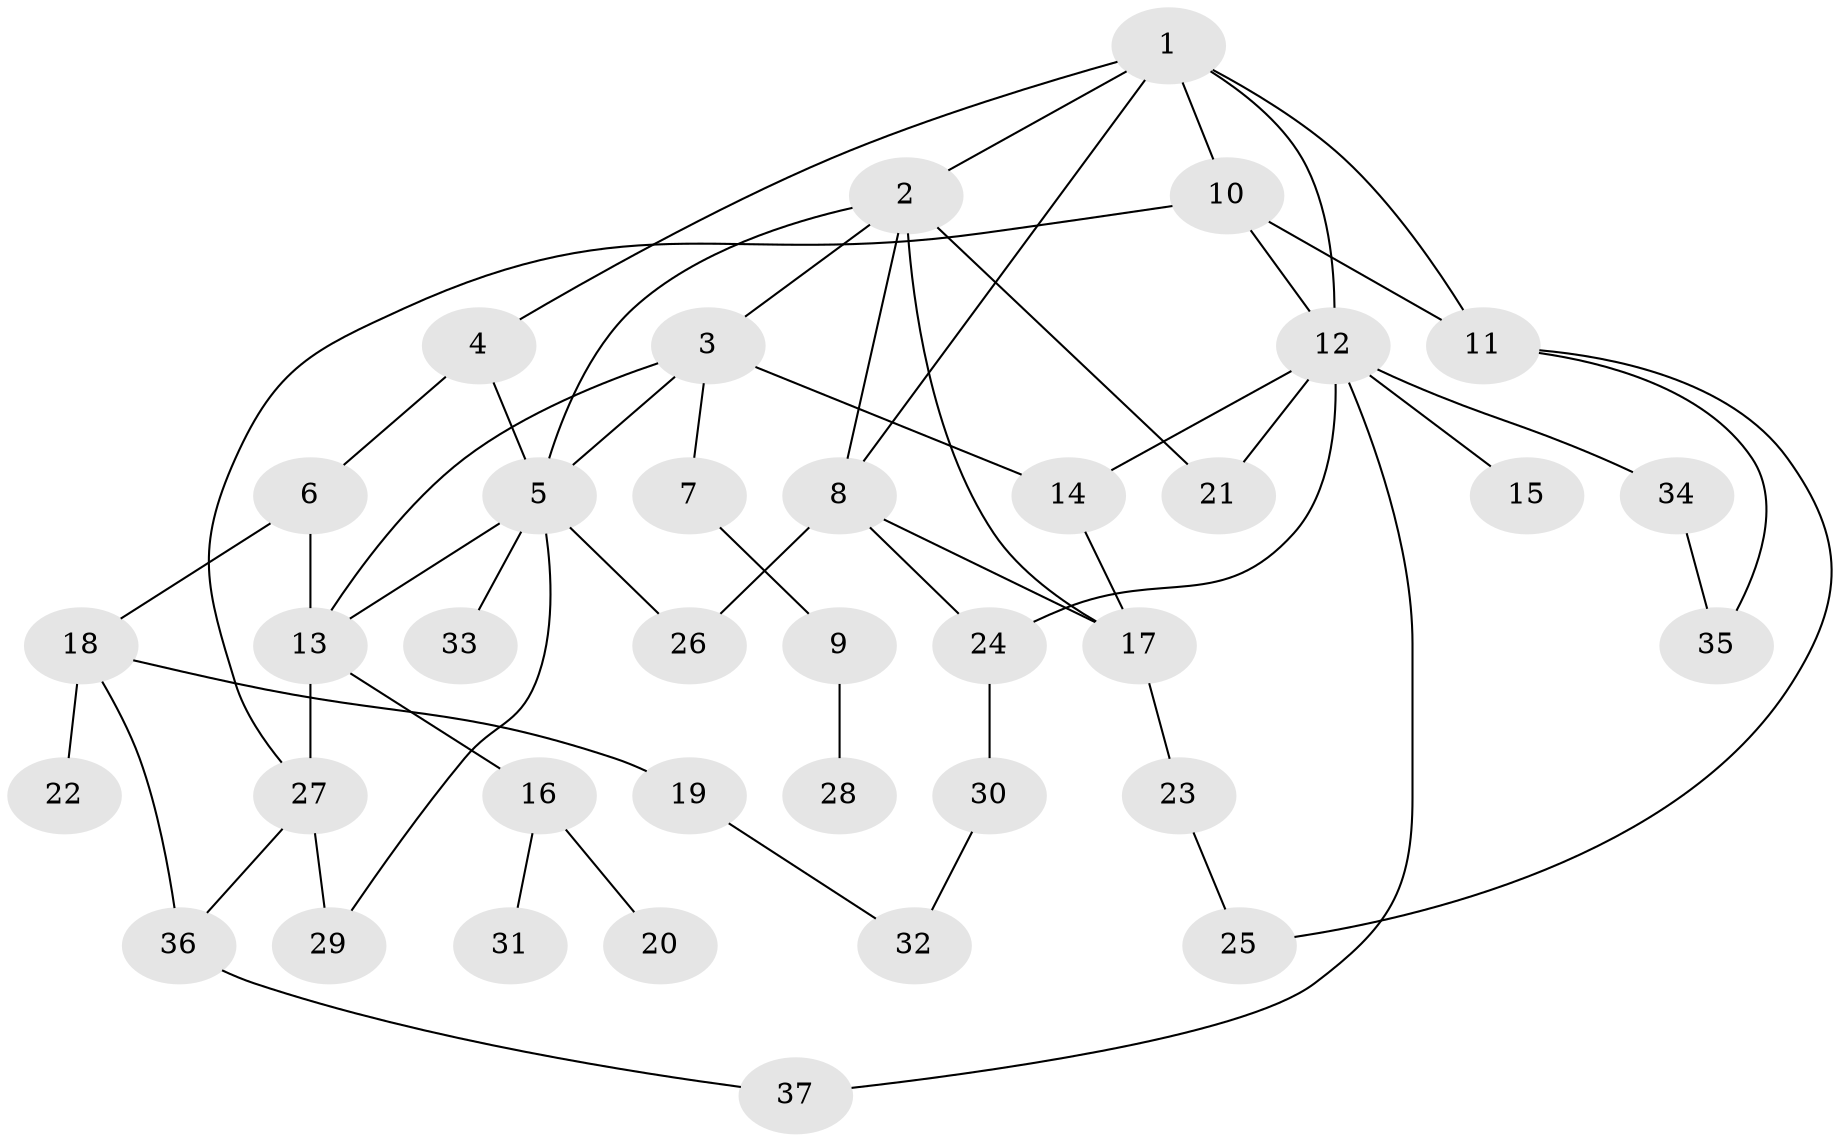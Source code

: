 // original degree distribution, {5: 0.08108108108108109, 4: 0.0945945945945946, 8: 0.013513513513513514, 3: 0.1891891891891892, 2: 0.32432432432432434, 6: 0.02702702702702703, 7: 0.013513513513513514, 1: 0.25675675675675674}
// Generated by graph-tools (version 1.1) at 2025/48/03/04/25 22:48:36]
// undirected, 37 vertices, 56 edges
graph export_dot {
  node [color=gray90,style=filled];
  1;
  2;
  3;
  4;
  5;
  6;
  7;
  8;
  9;
  10;
  11;
  12;
  13;
  14;
  15;
  16;
  17;
  18;
  19;
  20;
  21;
  22;
  23;
  24;
  25;
  26;
  27;
  28;
  29;
  30;
  31;
  32;
  33;
  34;
  35;
  36;
  37;
  1 -- 2 [weight=1.0];
  1 -- 4 [weight=1.0];
  1 -- 8 [weight=1.0];
  1 -- 10 [weight=1.0];
  1 -- 11 [weight=1.0];
  1 -- 12 [weight=1.0];
  2 -- 3 [weight=1.0];
  2 -- 5 [weight=1.0];
  2 -- 8 [weight=1.0];
  2 -- 17 [weight=1.0];
  2 -- 21 [weight=1.0];
  3 -- 5 [weight=1.0];
  3 -- 7 [weight=1.0];
  3 -- 13 [weight=1.0];
  3 -- 14 [weight=1.0];
  4 -- 5 [weight=1.0];
  4 -- 6 [weight=1.0];
  5 -- 13 [weight=1.0];
  5 -- 26 [weight=1.0];
  5 -- 29 [weight=1.0];
  5 -- 33 [weight=1.0];
  6 -- 13 [weight=1.0];
  6 -- 18 [weight=1.0];
  7 -- 9 [weight=1.0];
  8 -- 17 [weight=1.0];
  8 -- 24 [weight=1.0];
  8 -- 26 [weight=1.0];
  9 -- 28 [weight=1.0];
  10 -- 11 [weight=2.0];
  10 -- 12 [weight=1.0];
  10 -- 27 [weight=1.0];
  11 -- 25 [weight=1.0];
  11 -- 35 [weight=1.0];
  12 -- 14 [weight=1.0];
  12 -- 15 [weight=1.0];
  12 -- 21 [weight=1.0];
  12 -- 24 [weight=1.0];
  12 -- 34 [weight=1.0];
  12 -- 37 [weight=1.0];
  13 -- 16 [weight=1.0];
  13 -- 27 [weight=2.0];
  14 -- 17 [weight=1.0];
  16 -- 20 [weight=1.0];
  16 -- 31 [weight=1.0];
  17 -- 23 [weight=1.0];
  18 -- 19 [weight=2.0];
  18 -- 22 [weight=1.0];
  18 -- 36 [weight=2.0];
  19 -- 32 [weight=1.0];
  23 -- 25 [weight=1.0];
  24 -- 30 [weight=1.0];
  27 -- 29 [weight=2.0];
  27 -- 36 [weight=1.0];
  30 -- 32 [weight=1.0];
  34 -- 35 [weight=1.0];
  36 -- 37 [weight=1.0];
}
